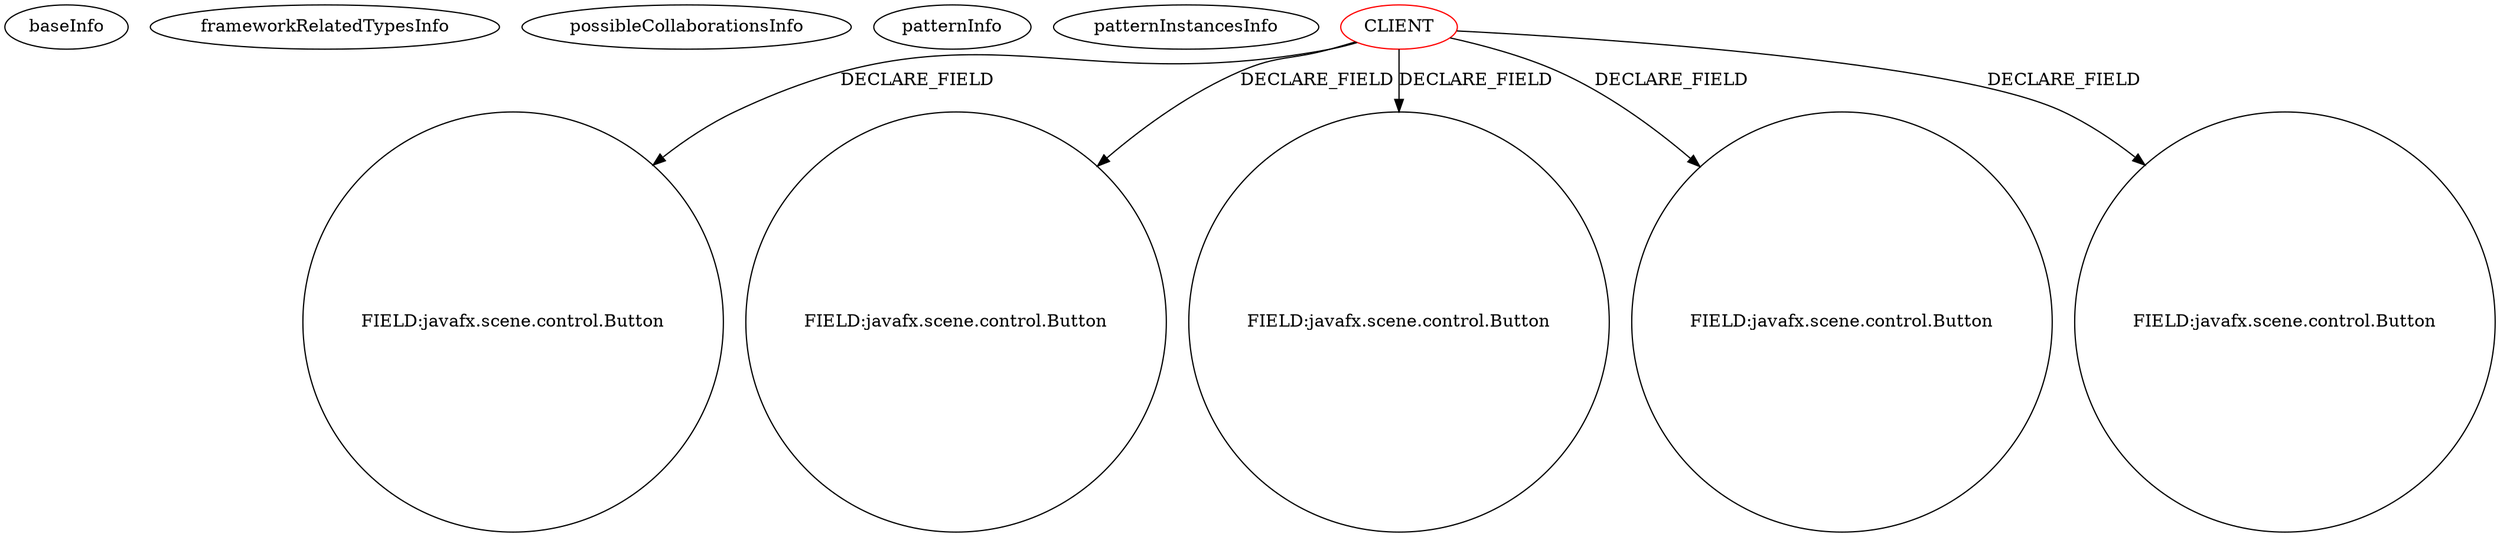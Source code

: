 digraph {
baseInfo[graphId=102,category="pattern",isAnonymous=false,possibleRelation=false]
frameworkRelatedTypesInfo[]
possibleCollaborationsInfo[]
patternInfo[frequency=27.0,patternRootClient=0]
patternInstancesInfo[0="candybibby-Snake~/candybibby-Snake/Snake-master/src/graphicsJavaFX/Controller.java~Controller~2239",1="iloop-kiosk-KIOSK-Project~/iloop-kiosk-KIOSK-Project/KIOSK-Project-master/src/oit/iloop/kiosk/kiosk_schoolmap/CampusMapMainController.java~CampusMapMainController~3149",2="weltensturm-milca~/weltensturm-milca/milca-master/src/milca/GUIController.java~GUIController~4745",3="iloop-kiosk-KIOSK-Project~/iloop-kiosk-KIOSK-Project/KIOSK-Project-master/src/oit/iloop/kiosk/kiosk_examination/ExaminationMainController.java~ExaminationMainController~3122",4="henrik-bak-scbuildplanner~/henrik-bak-scbuildplanner/scbuildplanner-master/src/main/java/com/ezzored/starcraftbuildplanner/controller/MainWindowController.java~MainWindowController~2923",5="amonker-Trans~/amonker-Trans/Trans-master/src/cn/jingyun/trans/MainPane.java~MainPane~1847",6="bianconejo-CEFX~/bianconejo-CEFX/CEFX-master/src/cefx/CEPrincipalController.java~CEPrincipalController~2114",7="hock323-eventManager~/hock323-eventManager/EventManager-master/src/eventManager/controller/pokerTournament/TournamentController.java~TournamentController~3009",8="dony1990-ProsDesktop~/dony1990-ProsDesktop/ProsDesktop-master/src/nicon/NiconDesktop/guifx/NiconImage/NiconImageFXMLController.java~NiconImageFXMLController~2548",9="VectorSoftworks-MediaRealmOfficial~/VectorSoftworks-MediaRealmOfficial/MediaRealmOfficial-master/src/net/vectorgaming/mediarealm/ui/controllers/ComponentController.java~ComponentController~1586",10="diogocs1-FPessoais~/diogocs1-FPessoais/FPessoais-master/FinancasPessoais/src/app/controllers/HomeController.java~HomeController~2490",11="Digital87-GUS-Teryt-Parser~/Digital87-GUS-Teryt-Parser/GUS-Teryt-Parser-master/src/main/java/net/kados/gtp/app/controllers/modules/FormController.java~FormController~381",12="walker-clint-AIProj3~/walker-clint-AIProj3/AIProj3-master/src/application/GameBoardController.java~GameBoardController~4712",13="Dahwar-Calculator~/Dahwar-Calculator/Calculator-master/src/fr/alsace/lacroix/calculator/SampleController.java~SampleController~308",14="bianconejo-CEFX~/bianconejo-CEFX/CEFX-master/src/cefx/CECommandeController.java~CECommandeController~2084",15="Technius-Starbound-Mod-Toolkit~/Technius-Starbound-Mod-Toolkit/Starbound-Mod-Toolkit-master/src/main/java/co/technius/starboundmodtoolkit/utilui/SwappableNodePane.java~SwappableNodePane~1458",16="sk44-javafx-mirroring-tool~/sk44-javafx-mirroring-tool/javafx-mirroring-tool-master/src/main/java/sk44/mirroringtool/MainWindowController.java~MainWindowController~4211",17="if12b051-SWP_Paint~/if12b051-SWP_Paint/SWP_Paint-master/SWP_Paint/src/gui/MainController.java~MainController~3089",18="dony1990-ProsDesktop~/dony1990-ProsDesktop/ProsDesktop-master/src/nicon/NiconDesktop/guifx/NiconNavigator/NavegadorController.java~NavegadorController~2563",19="tgregerson-lc3~/tgregerson-lc3/lc3-master/LC3Sim/src/lc3sim/ui/UIFXMain.java~UIFXMain~4520",20="mouradsaadi-LO23-IHM~/mouradsaadi-LO23-IHM/LO23-IHM-master/Sudoku-IHM/src/sudoko/ihm/vue/FXMLDocumentController.java~FXMLDocumentController~3651",21="RomeoGolf-BC~/RomeoGolf-BC/BC-master/src/romeogolf/bc/MainController.java~MainController~1142",22="weltensturm-milca~/weltensturm-milca/milca-master/src/milca/GUI.java~GUI~4747",23="Edenm-BlackJack~/Edenm-BlackJack/BlackJack-master/src/View/TableController.java~TableController~394",24="NirmalL-Shark~/NirmalL-Shark/Shark-master/src/Controller.java~Controller~1009",25="crosswords-testEnvironment~/crosswords-testEnvironment/testEnvironment-master/src/GUI/MainController.java~MainController~2315",26="mathiasj33-VocLearn~/mathiasj33-VocLearn/VocLearn-master/src/net/softwarepage/voclearn/code/Gui.java~Gui~3576"]
20[label="FIELD:javafx.scene.control.Button",vertexType="FIELD_DECLARATION",isFrameworkType=false,shape=circle]
0[label="CLIENT",vertexType="ROOT_CLIENT_CLASS_DECLARATION",isFrameworkType=false,color=red]
40[label="FIELD:javafx.scene.control.Button",vertexType="FIELD_DECLARATION",isFrameworkType=false,shape=circle]
22[label="FIELD:javafx.scene.control.Button",vertexType="FIELD_DECLARATION",isFrameworkType=false,shape=circle]
12[label="FIELD:javafx.scene.control.Button",vertexType="FIELD_DECLARATION",isFrameworkType=false,shape=circle]
24[label="FIELD:javafx.scene.control.Button",vertexType="FIELD_DECLARATION",isFrameworkType=false,shape=circle]
0->24[label="DECLARE_FIELD"]
0->20[label="DECLARE_FIELD"]
0->40[label="DECLARE_FIELD"]
0->12[label="DECLARE_FIELD"]
0->22[label="DECLARE_FIELD"]
}
